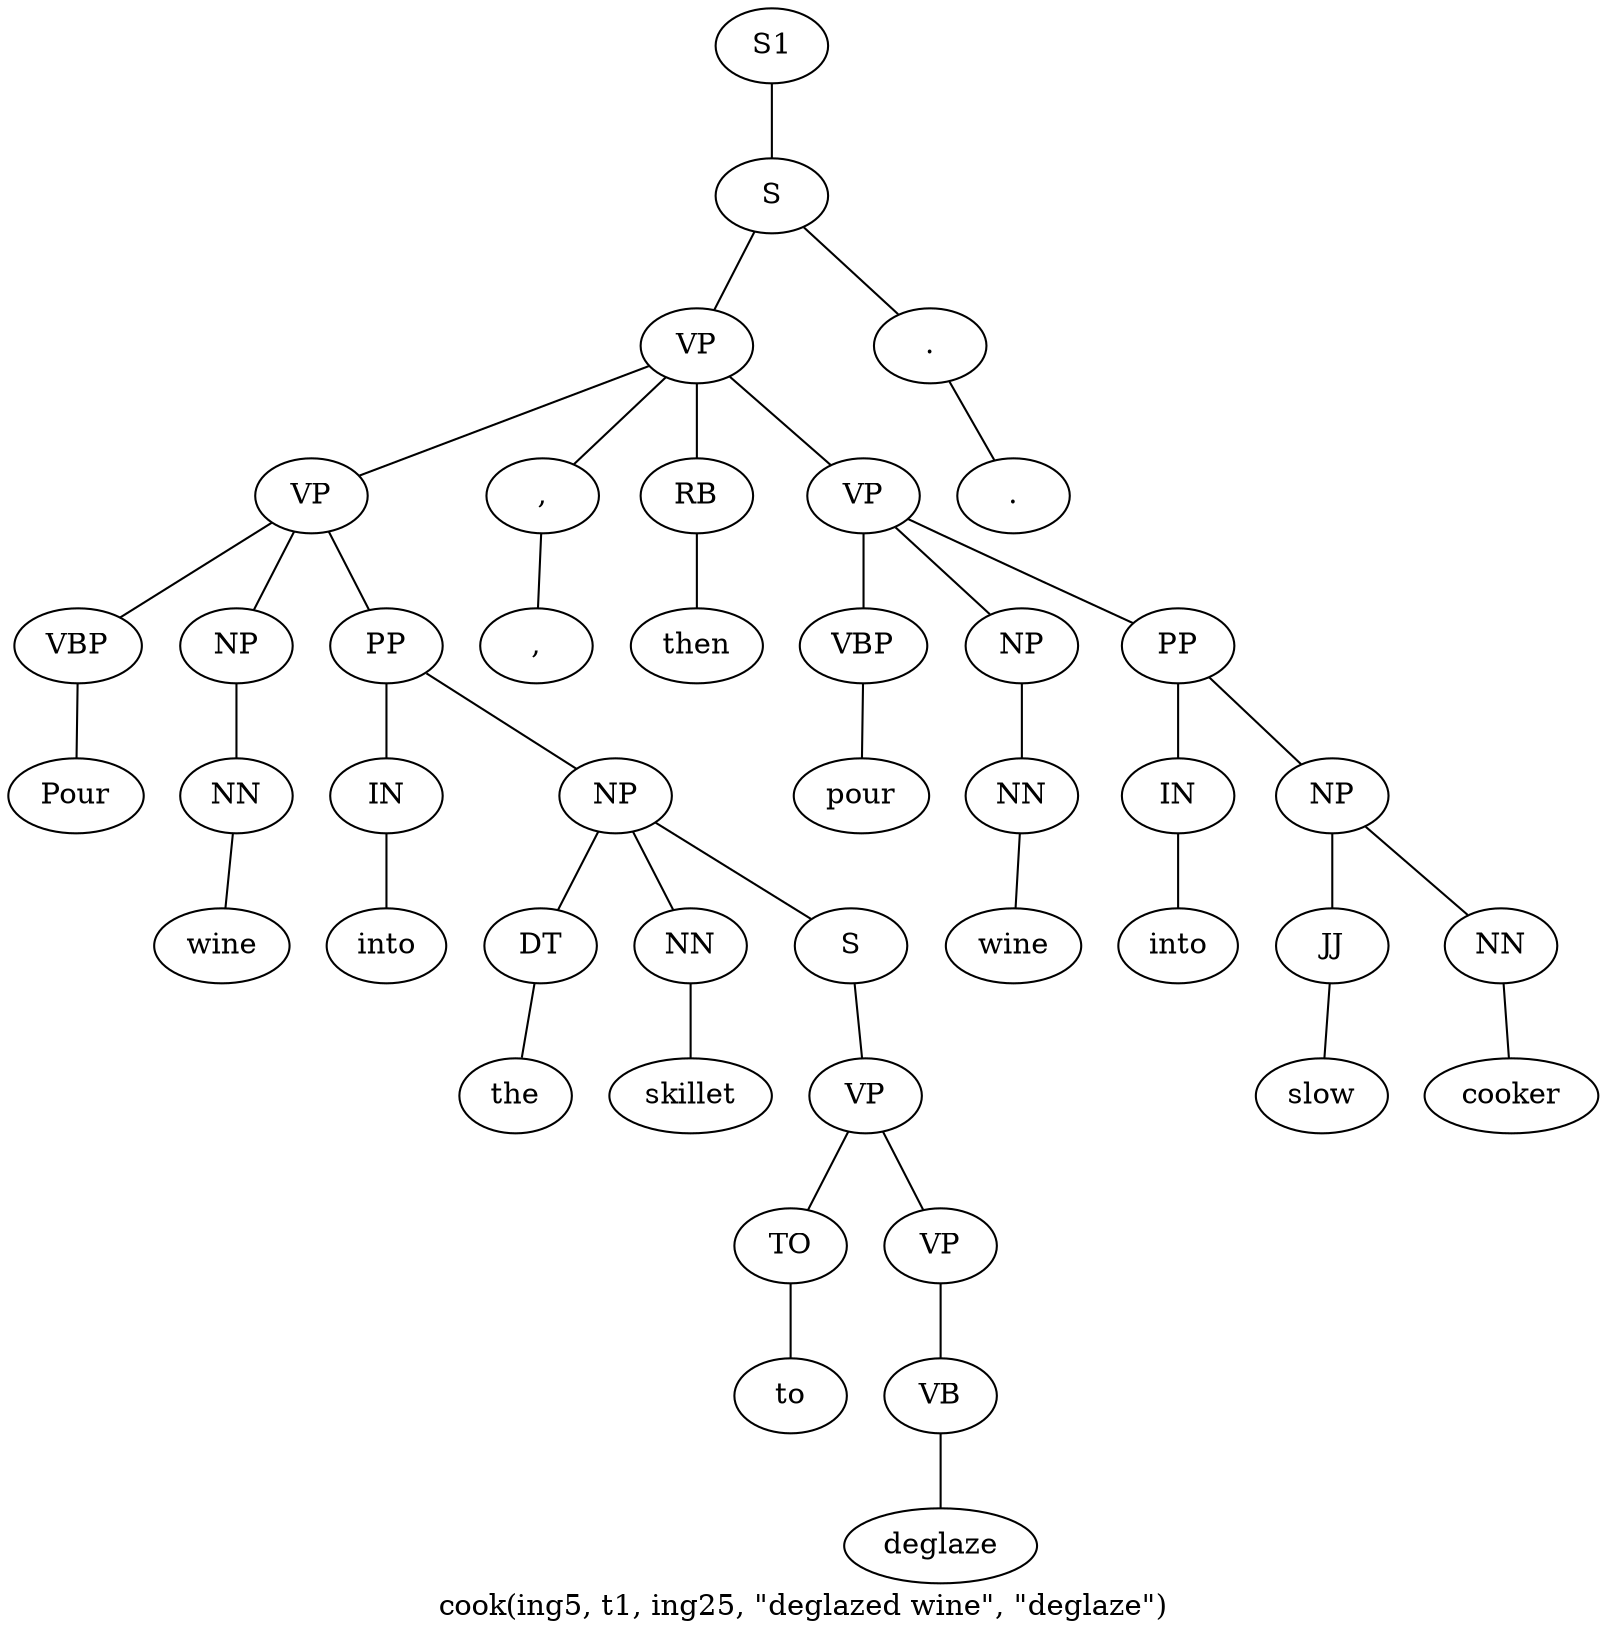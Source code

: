 graph SyntaxGraph {
	label = "cook(ing5, t1, ing25, \"deglazed wine\", \"deglaze\")";
	Node0 [label="S1"];
	Node1 [label="S"];
	Node2 [label="VP"];
	Node3 [label="VP"];
	Node4 [label="VBP"];
	Node5 [label="Pour"];
	Node6 [label="NP"];
	Node7 [label="NN"];
	Node8 [label="wine"];
	Node9 [label="PP"];
	Node10 [label="IN"];
	Node11 [label="into"];
	Node12 [label="NP"];
	Node13 [label="DT"];
	Node14 [label="the"];
	Node15 [label="NN"];
	Node16 [label="skillet"];
	Node17 [label="S"];
	Node18 [label="VP"];
	Node19 [label="TO"];
	Node20 [label="to"];
	Node21 [label="VP"];
	Node22 [label="VB"];
	Node23 [label="deglaze"];
	Node24 [label=","];
	Node25 [label=","];
	Node26 [label="RB"];
	Node27 [label="then"];
	Node28 [label="VP"];
	Node29 [label="VBP"];
	Node30 [label="pour"];
	Node31 [label="NP"];
	Node32 [label="NN"];
	Node33 [label="wine"];
	Node34 [label="PP"];
	Node35 [label="IN"];
	Node36 [label="into"];
	Node37 [label="NP"];
	Node38 [label="JJ"];
	Node39 [label="slow"];
	Node40 [label="NN"];
	Node41 [label="cooker"];
	Node42 [label="."];
	Node43 [label="."];

	Node0 -- Node1;
	Node1 -- Node2;
	Node1 -- Node42;
	Node2 -- Node3;
	Node2 -- Node24;
	Node2 -- Node26;
	Node2 -- Node28;
	Node3 -- Node4;
	Node3 -- Node6;
	Node3 -- Node9;
	Node4 -- Node5;
	Node6 -- Node7;
	Node7 -- Node8;
	Node9 -- Node10;
	Node9 -- Node12;
	Node10 -- Node11;
	Node12 -- Node13;
	Node12 -- Node15;
	Node12 -- Node17;
	Node13 -- Node14;
	Node15 -- Node16;
	Node17 -- Node18;
	Node18 -- Node19;
	Node18 -- Node21;
	Node19 -- Node20;
	Node21 -- Node22;
	Node22 -- Node23;
	Node24 -- Node25;
	Node26 -- Node27;
	Node28 -- Node29;
	Node28 -- Node31;
	Node28 -- Node34;
	Node29 -- Node30;
	Node31 -- Node32;
	Node32 -- Node33;
	Node34 -- Node35;
	Node34 -- Node37;
	Node35 -- Node36;
	Node37 -- Node38;
	Node37 -- Node40;
	Node38 -- Node39;
	Node40 -- Node41;
	Node42 -- Node43;
}